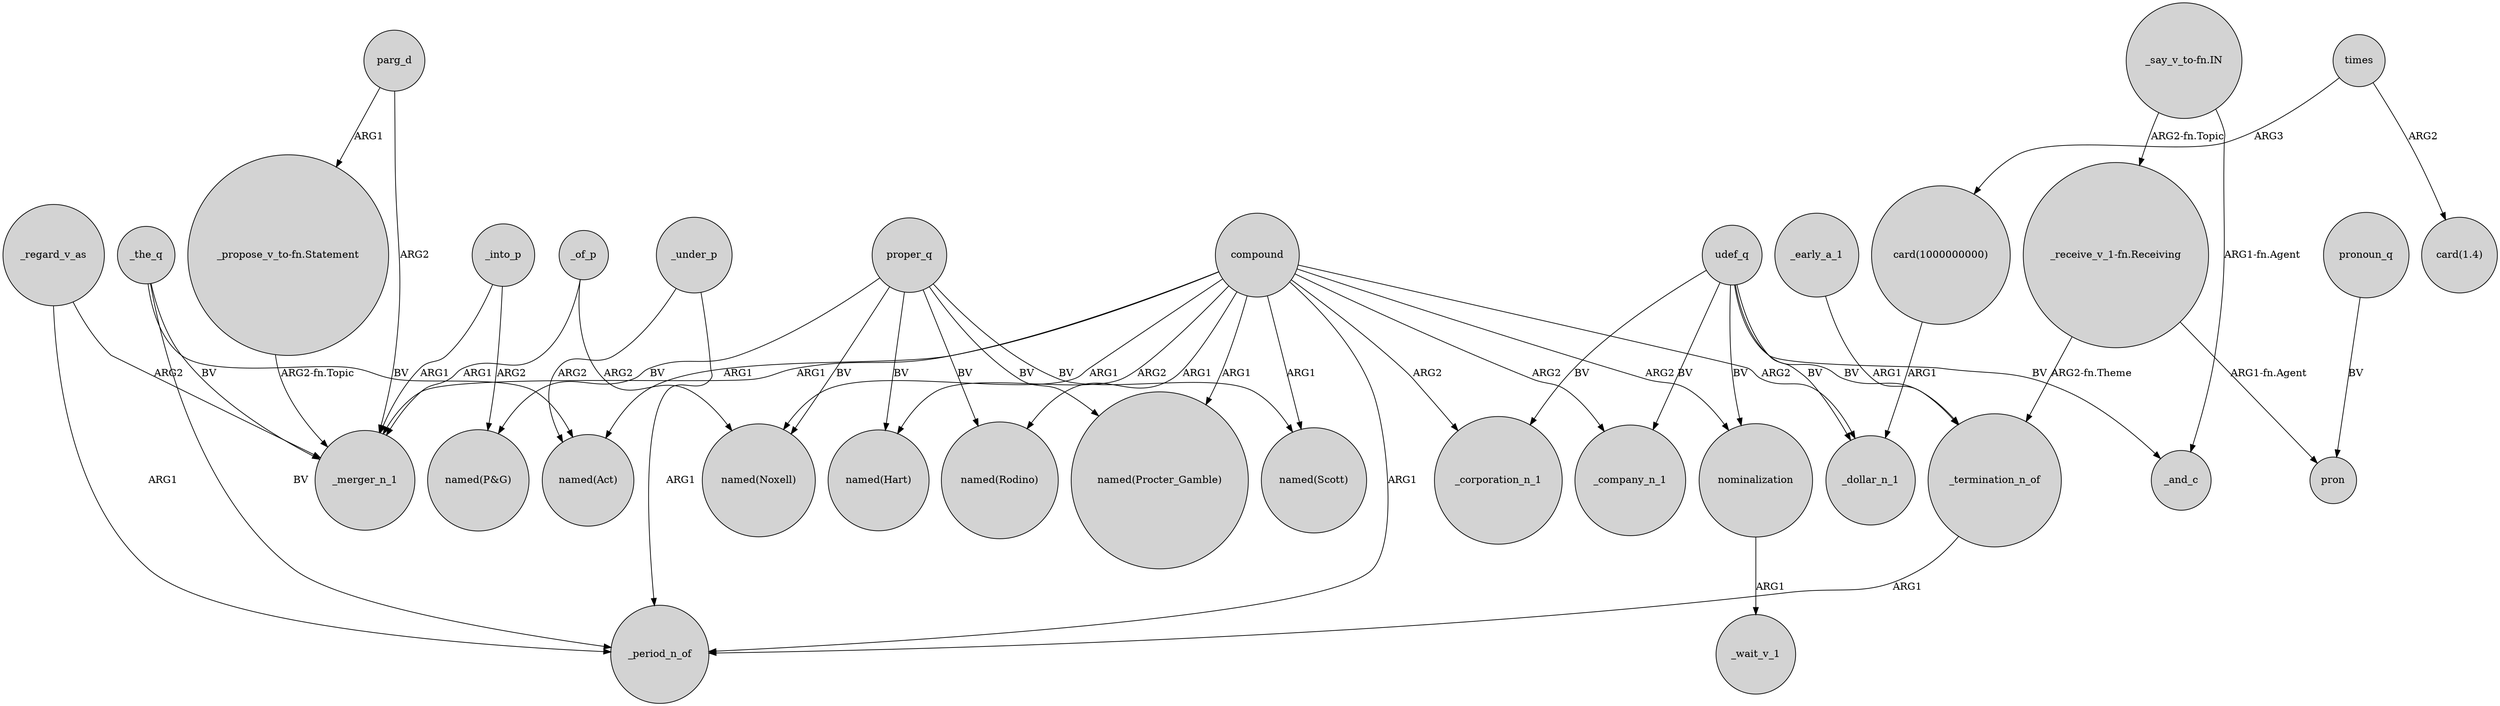 digraph {
	node [shape=circle style=filled]
	_under_p -> "named(Act)" [label=ARG2]
	compound -> "named(Scott)" [label=ARG1]
	"_say_v_to-fn.IN" -> "_receive_v_1-fn.Receiving" [label="ARG2-fn.Topic"]
	nominalization -> _wait_v_1 [label=ARG1]
	"_say_v_to-fn.IN" -> _and_c [label="ARG1-fn.Agent"]
	_the_q -> "named(Act)" [label=BV]
	_regard_v_as -> _merger_n_1 [label=ARG2]
	times -> "card(1.4)" [label=ARG2]
	compound -> _company_n_1 [label=ARG2]
	"_receive_v_1-fn.Receiving" -> _termination_n_of [label="ARG2-fn.Theme"]
	compound -> _corporation_n_1 [label=ARG2]
	_of_p -> _merger_n_1 [label=ARG1]
	proper_q -> "named(P&G)" [label=BV]
	compound -> nominalization [label=ARG2]
	parg_d -> "_propose_v_to-fn.Statement" [label=ARG1]
	compound -> _merger_n_1 [label=ARG1]
	compound -> "named(Rodino)" [label=ARG1]
	compound -> "named(Hart)" [label=ARG2]
	_the_q -> _merger_n_1 [label=BV]
	_of_p -> "named(Noxell)" [label=ARG2]
	compound -> "named(Noxell)" [label=ARG1]
	udef_q -> _termination_n_of [label=BV]
	proper_q -> "named(Hart)" [label=BV]
	"_receive_v_1-fn.Receiving" -> pron [label="ARG1-fn.Agent"]
	proper_q -> "named(Noxell)" [label=BV]
	parg_d -> _merger_n_1 [label=ARG2]
	_the_q -> _period_n_of [label=BV]
	pronoun_q -> pron [label=BV]
	udef_q -> _corporation_n_1 [label=BV]
	times -> "card(1000000000)" [label=ARG3]
	compound -> "named(Procter_Gamble)" [label=ARG1]
	proper_q -> "named(Scott)" [label=BV]
	"_propose_v_to-fn.Statement" -> _merger_n_1 [label="ARG2-fn.Topic"]
	compound -> _period_n_of [label=ARG1]
	_early_a_1 -> _termination_n_of [label=ARG1]
	_under_p -> _period_n_of [label=ARG1]
	_regard_v_as -> _period_n_of [label=ARG1]
	_termination_n_of -> _period_n_of [label=ARG1]
	udef_q -> nominalization [label=BV]
	_into_p -> _merger_n_1 [label=ARG1]
	proper_q -> "named(Procter_Gamble)" [label=BV]
	compound -> "named(Act)" [label=ARG1]
	proper_q -> "named(Rodino)" [label=BV]
	"card(1000000000)" -> _dollar_n_1 [label=ARG1]
	compound -> _dollar_n_1 [label=ARG2]
	udef_q -> _and_c [label=BV]
	udef_q -> _company_n_1 [label=BV]
	udef_q -> _dollar_n_1 [label=BV]
	_into_p -> "named(P&G)" [label=ARG2]
}
